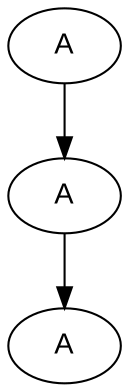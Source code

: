 digraph BST {
    node [fontname="Arial"];
    "0x7fcf08d00000" [label="A"];
    "0x7fcf08d00000" -> "0x7fcf08d00040";
    "0x7fcf08d00040" [label="A"];
    "0x7fcf08d00040" -> "0x7fcf08d00080";
    "0x7fcf08d00080" [label="A"];
}
